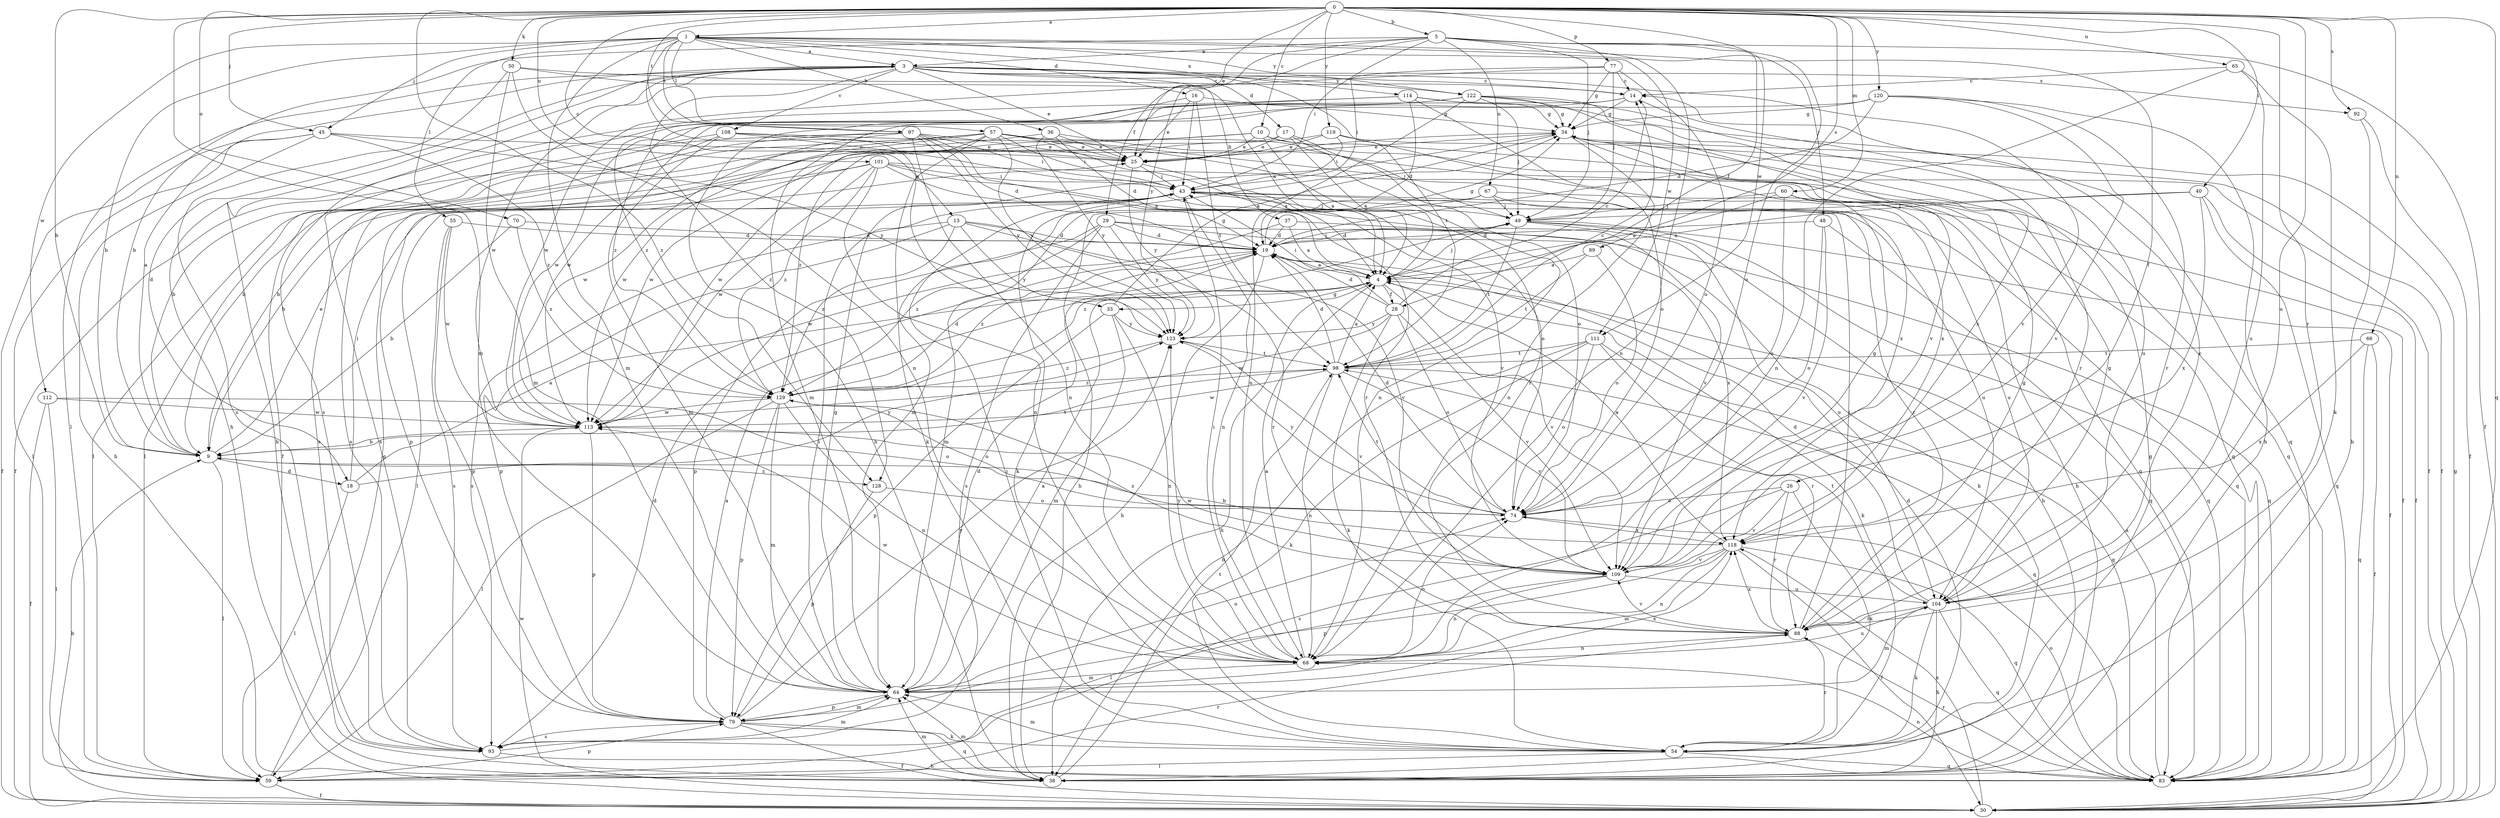 strict digraph  {
0;
1;
3;
4;
5;
9;
10;
13;
14;
16;
17;
18;
19;
25;
26;
28;
29;
30;
33;
34;
36;
37;
38;
40;
43;
45;
48;
49;
50;
54;
55;
57;
59;
60;
64;
65;
66;
67;
68;
70;
74;
77;
79;
83;
88;
89;
92;
93;
97;
98;
101;
104;
108;
109;
111;
112;
113;
114;
118;
119;
120;
122;
123;
128;
129;
0 -> 1  [label=a];
0 -> 5  [label=b];
0 -> 9  [label=b];
0 -> 10  [label=c];
0 -> 13  [label=c];
0 -> 25  [label=e];
0 -> 40  [label=i];
0 -> 45  [label=j];
0 -> 50  [label=k];
0 -> 60  [label=m];
0 -> 64  [label=m];
0 -> 65  [label=n];
0 -> 66  [label=n];
0 -> 70  [label=o];
0 -> 77  [label=p];
0 -> 83  [label=q];
0 -> 88  [label=r];
0 -> 89  [label=s];
0 -> 92  [label=s];
0 -> 97  [label=t];
0 -> 101  [label=u];
0 -> 104  [label=u];
0 -> 111  [label=w];
0 -> 119  [label=y];
0 -> 120  [label=y];
0 -> 128  [label=z];
1 -> 3  [label=a];
1 -> 9  [label=b];
1 -> 16  [label=d];
1 -> 26  [label=f];
1 -> 33  [label=g];
1 -> 36  [label=h];
1 -> 45  [label=j];
1 -> 48  [label=j];
1 -> 55  [label=l];
1 -> 57  [label=l];
1 -> 64  [label=m];
1 -> 97  [label=t];
1 -> 111  [label=w];
1 -> 112  [label=w];
1 -> 114  [label=x];
1 -> 122  [label=y];
3 -> 14  [label=c];
3 -> 17  [label=d];
3 -> 18  [label=d];
3 -> 25  [label=e];
3 -> 37  [label=h];
3 -> 38  [label=h];
3 -> 59  [label=l];
3 -> 92  [label=s];
3 -> 93  [label=s];
3 -> 98  [label=t];
3 -> 108  [label=v];
3 -> 109  [label=v];
3 -> 113  [label=w];
3 -> 122  [label=y];
3 -> 128  [label=z];
4 -> 28  [label=f];
4 -> 33  [label=g];
4 -> 38  [label=h];
4 -> 49  [label=j];
4 -> 54  [label=k];
4 -> 109  [label=v];
5 -> 3  [label=a];
5 -> 9  [label=b];
5 -> 28  [label=f];
5 -> 29  [label=f];
5 -> 30  [label=f];
5 -> 43  [label=i];
5 -> 49  [label=j];
5 -> 67  [label=n];
5 -> 68  [label=n];
5 -> 74  [label=o];
5 -> 123  [label=y];
9 -> 3  [label=a];
9 -> 18  [label=d];
9 -> 25  [label=e];
9 -> 59  [label=l];
9 -> 98  [label=t];
9 -> 128  [label=z];
10 -> 4  [label=a];
10 -> 9  [label=b];
10 -> 25  [label=e];
10 -> 30  [label=f];
10 -> 83  [label=q];
10 -> 113  [label=w];
13 -> 19  [label=d];
13 -> 79  [label=p];
13 -> 88  [label=r];
13 -> 93  [label=s];
13 -> 109  [label=v];
13 -> 123  [label=y];
13 -> 129  [label=z];
14 -> 34  [label=g];
14 -> 64  [label=m];
14 -> 88  [label=r];
14 -> 113  [label=w];
16 -> 25  [label=e];
16 -> 34  [label=g];
16 -> 43  [label=i];
16 -> 98  [label=t];
16 -> 129  [label=z];
17 -> 4  [label=a];
17 -> 25  [label=e];
17 -> 68  [label=n];
17 -> 74  [label=o];
17 -> 113  [label=w];
18 -> 4  [label=a];
18 -> 43  [label=i];
18 -> 59  [label=l];
18 -> 123  [label=y];
19 -> 4  [label=a];
19 -> 34  [label=g];
19 -> 38  [label=h];
19 -> 49  [label=j];
19 -> 129  [label=z];
25 -> 43  [label=i];
25 -> 74  [label=o];
25 -> 123  [label=y];
26 -> 54  [label=k];
26 -> 74  [label=o];
26 -> 88  [label=r];
26 -> 93  [label=s];
26 -> 109  [label=v];
28 -> 14  [label=c];
28 -> 19  [label=d];
28 -> 43  [label=i];
28 -> 54  [label=k];
28 -> 74  [label=o];
28 -> 109  [label=v];
28 -> 113  [label=w];
28 -> 123  [label=y];
29 -> 19  [label=d];
29 -> 79  [label=p];
29 -> 83  [label=q];
29 -> 93  [label=s];
29 -> 118  [label=x];
29 -> 123  [label=y];
29 -> 129  [label=z];
30 -> 9  [label=b];
30 -> 34  [label=g];
30 -> 113  [label=w];
30 -> 118  [label=x];
33 -> 34  [label=g];
33 -> 64  [label=m];
33 -> 68  [label=n];
33 -> 79  [label=p];
33 -> 123  [label=y];
34 -> 25  [label=e];
34 -> 64  [label=m];
34 -> 68  [label=n];
36 -> 19  [label=d];
36 -> 25  [label=e];
36 -> 49  [label=j];
36 -> 93  [label=s];
36 -> 123  [label=y];
37 -> 4  [label=a];
37 -> 19  [label=d];
37 -> 54  [label=k];
37 -> 113  [label=w];
38 -> 34  [label=g];
38 -> 64  [label=m];
38 -> 98  [label=t];
40 -> 4  [label=a];
40 -> 30  [label=f];
40 -> 49  [label=j];
40 -> 83  [label=q];
40 -> 118  [label=x];
43 -> 49  [label=j];
43 -> 54  [label=k];
43 -> 59  [label=l];
43 -> 68  [label=n];
43 -> 83  [label=q];
43 -> 104  [label=u];
43 -> 109  [label=v];
45 -> 25  [label=e];
45 -> 30  [label=f];
45 -> 38  [label=h];
45 -> 59  [label=l];
45 -> 123  [label=y];
45 -> 129  [label=z];
48 -> 19  [label=d];
48 -> 74  [label=o];
48 -> 83  [label=q];
48 -> 109  [label=v];
49 -> 19  [label=d];
49 -> 30  [label=f];
49 -> 38  [label=h];
49 -> 83  [label=q];
49 -> 98  [label=t];
49 -> 104  [label=u];
49 -> 129  [label=z];
50 -> 4  [label=a];
50 -> 14  [label=c];
50 -> 64  [label=m];
50 -> 68  [label=n];
50 -> 93  [label=s];
54 -> 19  [label=d];
54 -> 43  [label=i];
54 -> 59  [label=l];
54 -> 64  [label=m];
54 -> 83  [label=q];
54 -> 88  [label=r];
55 -> 19  [label=d];
55 -> 79  [label=p];
55 -> 93  [label=s];
55 -> 113  [label=w];
57 -> 4  [label=a];
57 -> 9  [label=b];
57 -> 25  [label=e];
57 -> 43  [label=i];
57 -> 54  [label=k];
57 -> 59  [label=l];
57 -> 83  [label=q];
57 -> 88  [label=r];
57 -> 93  [label=s];
57 -> 113  [label=w];
57 -> 123  [label=y];
59 -> 30  [label=f];
59 -> 34  [label=g];
59 -> 79  [label=p];
59 -> 88  [label=r];
60 -> 4  [label=a];
60 -> 38  [label=h];
60 -> 49  [label=j];
60 -> 74  [label=o];
60 -> 104  [label=u];
64 -> 4  [label=a];
64 -> 19  [label=d];
64 -> 34  [label=g];
64 -> 43  [label=i];
64 -> 74  [label=o];
64 -> 79  [label=p];
64 -> 118  [label=x];
65 -> 14  [label=c];
65 -> 54  [label=k];
65 -> 68  [label=n];
65 -> 104  [label=u];
66 -> 30  [label=f];
66 -> 83  [label=q];
66 -> 98  [label=t];
66 -> 118  [label=x];
67 -> 30  [label=f];
67 -> 38  [label=h];
67 -> 49  [label=j];
67 -> 64  [label=m];
67 -> 88  [label=r];
68 -> 4  [label=a];
68 -> 43  [label=i];
68 -> 64  [label=m];
68 -> 74  [label=o];
68 -> 104  [label=u];
68 -> 113  [label=w];
68 -> 123  [label=y];
70 -> 9  [label=b];
70 -> 19  [label=d];
70 -> 129  [label=z];
74 -> 19  [label=d];
74 -> 98  [label=t];
74 -> 118  [label=x];
74 -> 123  [label=y];
77 -> 14  [label=c];
77 -> 34  [label=g];
77 -> 43  [label=i];
77 -> 49  [label=j];
77 -> 74  [label=o];
77 -> 113  [label=w];
79 -> 4  [label=a];
79 -> 30  [label=f];
79 -> 54  [label=k];
79 -> 64  [label=m];
79 -> 83  [label=q];
79 -> 93  [label=s];
79 -> 123  [label=y];
83 -> 4  [label=a];
83 -> 64  [label=m];
83 -> 68  [label=n];
83 -> 74  [label=o];
83 -> 88  [label=r];
88 -> 34  [label=g];
88 -> 43  [label=i];
88 -> 68  [label=n];
88 -> 109  [label=v];
88 -> 118  [label=x];
89 -> 4  [label=a];
89 -> 74  [label=o];
89 -> 98  [label=t];
92 -> 30  [label=f];
92 -> 38  [label=h];
93 -> 19  [label=d];
93 -> 38  [label=h];
93 -> 64  [label=m];
97 -> 4  [label=a];
97 -> 9  [label=b];
97 -> 19  [label=d];
97 -> 25  [label=e];
97 -> 30  [label=f];
97 -> 43  [label=i];
97 -> 68  [label=n];
97 -> 113  [label=w];
97 -> 123  [label=y];
98 -> 4  [label=a];
98 -> 14  [label=c];
98 -> 19  [label=d];
98 -> 68  [label=n];
98 -> 83  [label=q];
98 -> 109  [label=v];
98 -> 113  [label=w];
98 -> 129  [label=z];
101 -> 9  [label=b];
101 -> 43  [label=i];
101 -> 68  [label=n];
101 -> 79  [label=p];
101 -> 83  [label=q];
101 -> 88  [label=r];
101 -> 109  [label=v];
101 -> 113  [label=w];
101 -> 129  [label=z];
104 -> 14  [label=c];
104 -> 19  [label=d];
104 -> 34  [label=g];
104 -> 38  [label=h];
104 -> 54  [label=k];
104 -> 64  [label=m];
104 -> 83  [label=q];
104 -> 88  [label=r];
104 -> 98  [label=t];
108 -> 4  [label=a];
108 -> 25  [label=e];
108 -> 59  [label=l];
108 -> 64  [label=m];
108 -> 93  [label=s];
108 -> 118  [label=x];
109 -> 34  [label=g];
109 -> 59  [label=l];
109 -> 68  [label=n];
109 -> 104  [label=u];
109 -> 113  [label=w];
109 -> 129  [label=z];
111 -> 38  [label=h];
111 -> 54  [label=k];
111 -> 74  [label=o];
111 -> 83  [label=q];
111 -> 88  [label=r];
111 -> 98  [label=t];
112 -> 30  [label=f];
112 -> 59  [label=l];
112 -> 74  [label=o];
112 -> 113  [label=w];
113 -> 9  [label=b];
113 -> 79  [label=p];
114 -> 19  [label=d];
114 -> 34  [label=g];
114 -> 38  [label=h];
114 -> 74  [label=o];
114 -> 83  [label=q];
114 -> 129  [label=z];
118 -> 4  [label=a];
118 -> 9  [label=b];
118 -> 30  [label=f];
118 -> 64  [label=m];
118 -> 68  [label=n];
118 -> 79  [label=p];
118 -> 83  [label=q];
118 -> 109  [label=v];
119 -> 25  [label=e];
119 -> 30  [label=f];
119 -> 43  [label=i];
119 -> 118  [label=x];
119 -> 129  [label=z];
120 -> 19  [label=d];
120 -> 34  [label=g];
120 -> 38  [label=h];
120 -> 88  [label=r];
120 -> 109  [label=v];
120 -> 113  [label=w];
122 -> 30  [label=f];
122 -> 34  [label=g];
122 -> 38  [label=h];
122 -> 49  [label=j];
122 -> 68  [label=n];
122 -> 104  [label=u];
122 -> 109  [label=v];
122 -> 118  [label=x];
123 -> 98  [label=t];
123 -> 109  [label=v];
123 -> 129  [label=z];
128 -> 74  [label=o];
128 -> 79  [label=p];
129 -> 19  [label=d];
129 -> 59  [label=l];
129 -> 64  [label=m];
129 -> 68  [label=n];
129 -> 74  [label=o];
129 -> 79  [label=p];
129 -> 113  [label=w];
}
